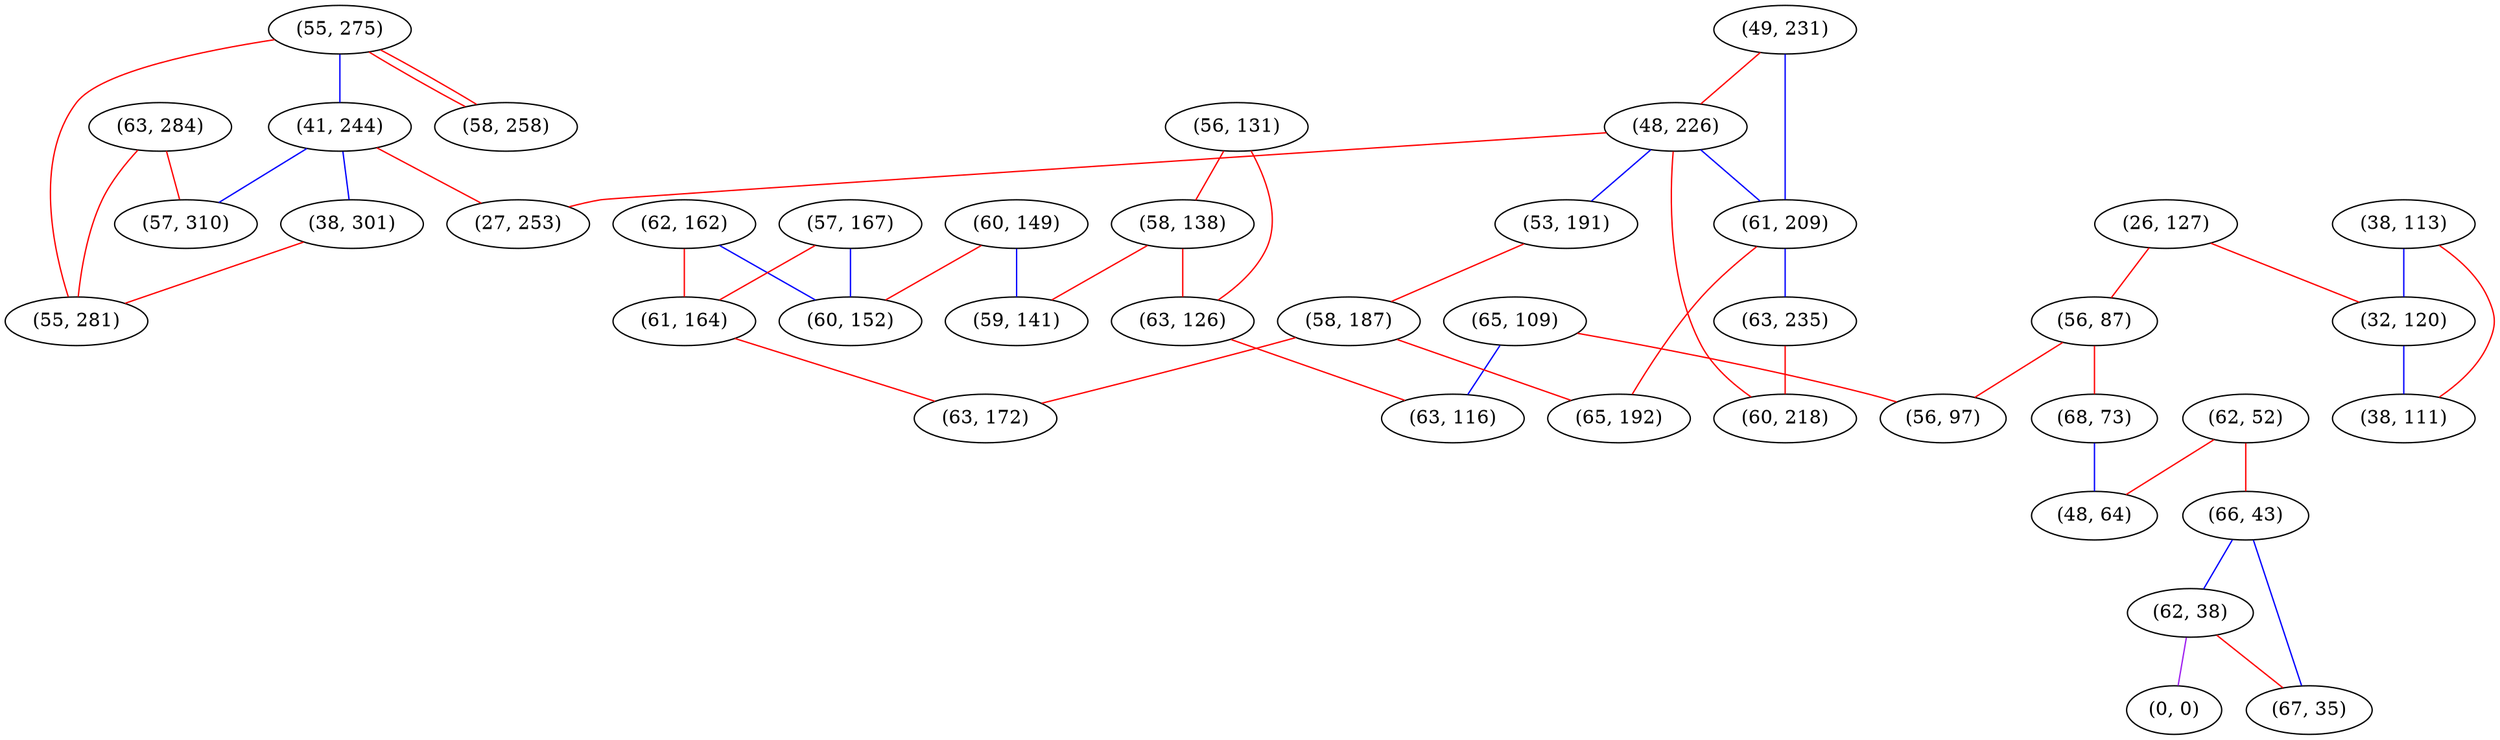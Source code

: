 graph "" {
"(63, 284)";
"(55, 275)";
"(62, 162)";
"(41, 244)";
"(49, 231)";
"(62, 52)";
"(66, 43)";
"(48, 226)";
"(57, 167)";
"(26, 127)";
"(56, 131)";
"(56, 87)";
"(58, 138)";
"(38, 113)";
"(61, 164)";
"(62, 38)";
"(61, 209)";
"(68, 73)";
"(65, 109)";
"(63, 126)";
"(32, 120)";
"(58, 258)";
"(48, 64)";
"(38, 301)";
"(56, 97)";
"(38, 111)";
"(27, 253)";
"(63, 235)";
"(0, 0)";
"(67, 35)";
"(53, 191)";
"(58, 187)";
"(65, 192)";
"(55, 281)";
"(60, 149)";
"(59, 141)";
"(63, 172)";
"(63, 116)";
"(60, 218)";
"(57, 310)";
"(60, 152)";
"(63, 284)" -- "(57, 310)"  [color=red, key=0, weight=1];
"(63, 284)" -- "(55, 281)"  [color=red, key=0, weight=1];
"(55, 275)" -- "(58, 258)"  [color=red, key=0, weight=1];
"(55, 275)" -- "(58, 258)"  [color=red, key=1, weight=1];
"(55, 275)" -- "(41, 244)"  [color=blue, key=0, weight=3];
"(55, 275)" -- "(55, 281)"  [color=red, key=0, weight=1];
"(62, 162)" -- "(61, 164)"  [color=red, key=0, weight=1];
"(62, 162)" -- "(60, 152)"  [color=blue, key=0, weight=3];
"(41, 244)" -- "(57, 310)"  [color=blue, key=0, weight=3];
"(41, 244)" -- "(38, 301)"  [color=blue, key=0, weight=3];
"(41, 244)" -- "(27, 253)"  [color=red, key=0, weight=1];
"(49, 231)" -- "(61, 209)"  [color=blue, key=0, weight=3];
"(49, 231)" -- "(48, 226)"  [color=red, key=0, weight=1];
"(62, 52)" -- "(48, 64)"  [color=red, key=0, weight=1];
"(62, 52)" -- "(66, 43)"  [color=red, key=0, weight=1];
"(66, 43)" -- "(67, 35)"  [color=blue, key=0, weight=3];
"(66, 43)" -- "(62, 38)"  [color=blue, key=0, weight=3];
"(48, 226)" -- "(53, 191)"  [color=blue, key=0, weight=3];
"(48, 226)" -- "(60, 218)"  [color=red, key=0, weight=1];
"(48, 226)" -- "(61, 209)"  [color=blue, key=0, weight=3];
"(48, 226)" -- "(27, 253)"  [color=red, key=0, weight=1];
"(57, 167)" -- "(61, 164)"  [color=red, key=0, weight=1];
"(57, 167)" -- "(60, 152)"  [color=blue, key=0, weight=3];
"(26, 127)" -- "(32, 120)"  [color=red, key=0, weight=1];
"(26, 127)" -- "(56, 87)"  [color=red, key=0, weight=1];
"(56, 131)" -- "(63, 126)"  [color=red, key=0, weight=1];
"(56, 131)" -- "(58, 138)"  [color=red, key=0, weight=1];
"(56, 87)" -- "(56, 97)"  [color=red, key=0, weight=1];
"(56, 87)" -- "(68, 73)"  [color=red, key=0, weight=1];
"(58, 138)" -- "(63, 126)"  [color=red, key=0, weight=1];
"(58, 138)" -- "(59, 141)"  [color=red, key=0, weight=1];
"(38, 113)" -- "(32, 120)"  [color=blue, key=0, weight=3];
"(38, 113)" -- "(38, 111)"  [color=red, key=0, weight=1];
"(61, 164)" -- "(63, 172)"  [color=red, key=0, weight=1];
"(62, 38)" -- "(0, 0)"  [color=purple, key=0, weight=4];
"(62, 38)" -- "(67, 35)"  [color=red, key=0, weight=1];
"(61, 209)" -- "(63, 235)"  [color=blue, key=0, weight=3];
"(61, 209)" -- "(65, 192)"  [color=red, key=0, weight=1];
"(68, 73)" -- "(48, 64)"  [color=blue, key=0, weight=3];
"(65, 109)" -- "(56, 97)"  [color=red, key=0, weight=1];
"(65, 109)" -- "(63, 116)"  [color=blue, key=0, weight=3];
"(63, 126)" -- "(63, 116)"  [color=red, key=0, weight=1];
"(32, 120)" -- "(38, 111)"  [color=blue, key=0, weight=3];
"(38, 301)" -- "(55, 281)"  [color=red, key=0, weight=1];
"(63, 235)" -- "(60, 218)"  [color=red, key=0, weight=1];
"(53, 191)" -- "(58, 187)"  [color=red, key=0, weight=1];
"(58, 187)" -- "(63, 172)"  [color=red, key=0, weight=1];
"(58, 187)" -- "(65, 192)"  [color=red, key=0, weight=1];
"(60, 149)" -- "(59, 141)"  [color=blue, key=0, weight=3];
"(60, 149)" -- "(60, 152)"  [color=red, key=0, weight=1];
}

